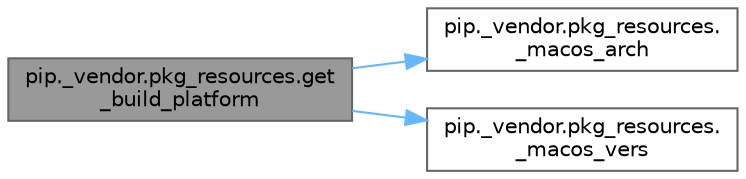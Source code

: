 digraph "pip._vendor.pkg_resources.get_build_platform"
{
 // LATEX_PDF_SIZE
  bgcolor="transparent";
  edge [fontname=Helvetica,fontsize=10,labelfontname=Helvetica,labelfontsize=10];
  node [fontname=Helvetica,fontsize=10,shape=box,height=0.2,width=0.4];
  rankdir="LR";
  Node1 [id="Node000001",label="pip._vendor.pkg_resources.get\l_build_platform",height=0.2,width=0.4,color="gray40", fillcolor="grey60", style="filled", fontcolor="black",tooltip=" "];
  Node1 -> Node2 [id="edge1_Node000001_Node000002",color="steelblue1",style="solid",tooltip=" "];
  Node2 [id="Node000002",label="pip._vendor.pkg_resources.\l_macos_arch",height=0.2,width=0.4,color="grey40", fillcolor="white", style="filled",URL="$namespacepip_1_1__vendor_1_1pkg__resources.html#a6ac140ffc6105c14c39eaf5e79729b93",tooltip=" "];
  Node1 -> Node3 [id="edge2_Node000001_Node000003",color="steelblue1",style="solid",tooltip=" "];
  Node3 [id="Node000003",label="pip._vendor.pkg_resources.\l_macos_vers",height=0.2,width=0.4,color="grey40", fillcolor="white", style="filled",URL="$namespacepip_1_1__vendor_1_1pkg__resources.html#aaa4e74fb4f454414f772355bd96ab520",tooltip=" "];
}
